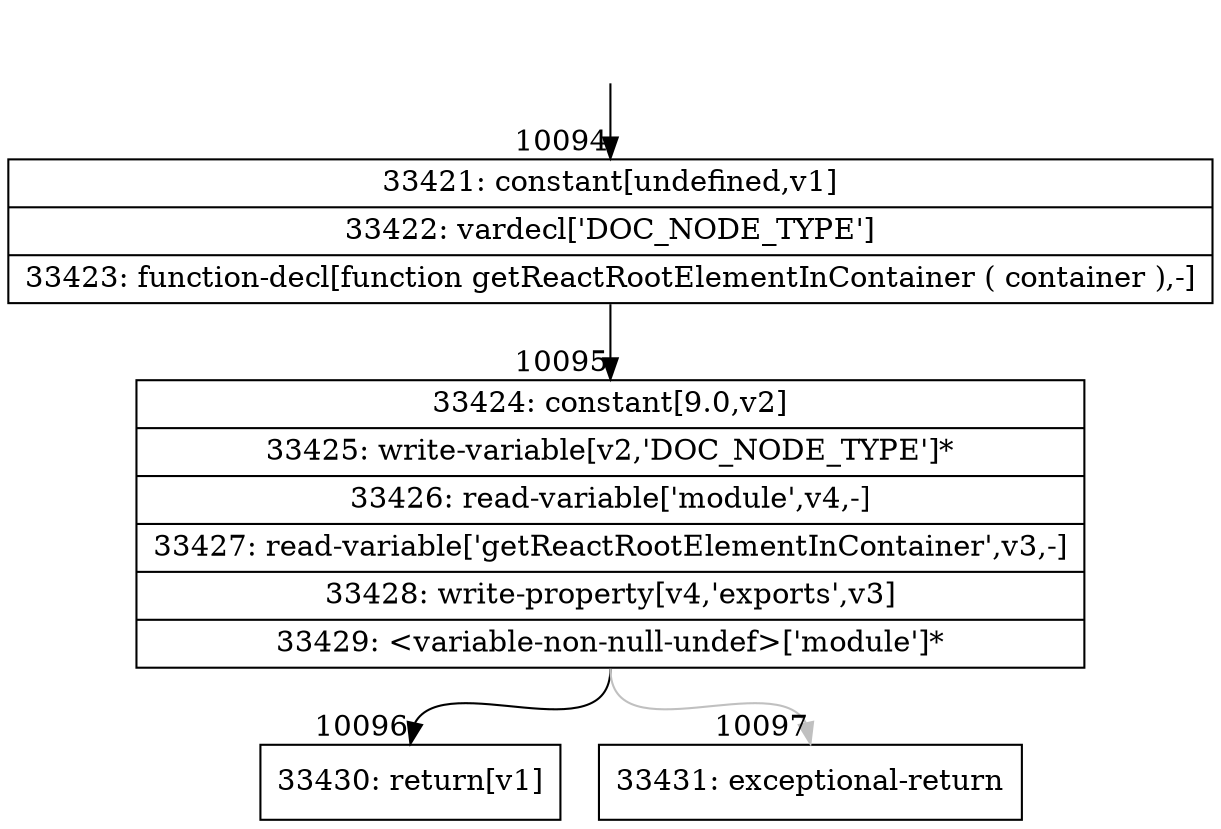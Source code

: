 digraph {
rankdir="TD"
BB_entry755[shape=none,label=""];
BB_entry755 -> BB10094 [tailport=s, headport=n, headlabel="    10094"]
BB10094 [shape=record label="{33421: constant[undefined,v1]|33422: vardecl['DOC_NODE_TYPE']|33423: function-decl[function getReactRootElementInContainer ( container ),-]}" ] 
BB10094 -> BB10095 [tailport=s, headport=n, headlabel="      10095"]
BB10095 [shape=record label="{33424: constant[9.0,v2]|33425: write-variable[v2,'DOC_NODE_TYPE']*|33426: read-variable['module',v4,-]|33427: read-variable['getReactRootElementInContainer',v3,-]|33428: write-property[v4,'exports',v3]|33429: \<variable-non-null-undef\>['module']*}" ] 
BB10095 -> BB10096 [tailport=s, headport=n, headlabel="      10096"]
BB10095 -> BB10097 [tailport=s, headport=n, color=gray, headlabel="      10097"]
BB10096 [shape=record label="{33430: return[v1]}" ] 
BB10097 [shape=record label="{33431: exceptional-return}" ] 
//#$~ 18101
}
